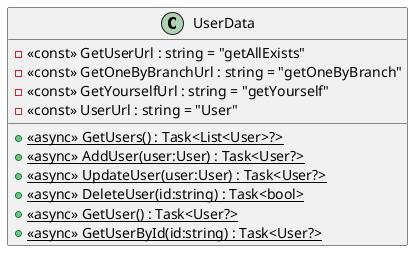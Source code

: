 @startuml
class UserData {
    - <<const>> GetUserUrl : string = "getAllExists"
    - <<const>> GetOneByBranchUrl : string = "getOneByBranch"
    - <<const>> GetYourselfUrl : string = "getYourself"
    - <<const>> UserUrl : string = "User"
    + {static} <<async>> GetUsers() : Task<List<User>?>
    + {static} <<async>> AddUser(user:User) : Task<User?>
    + {static} <<async>> UpdateUser(user:User) : Task<User?>
    + {static} <<async>> DeleteUser(id:string) : Task<bool>
    + {static} <<async>> GetUser() : Task<User?>
    + {static} <<async>> GetUserById(id:string) : Task<User?>
}
@enduml
